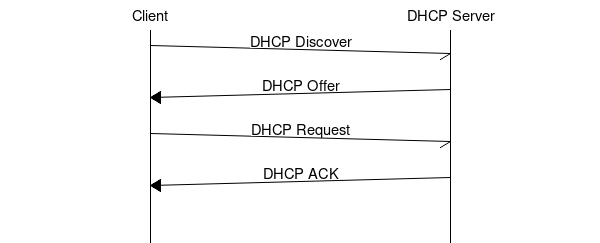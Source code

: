 # Fictional client-server protocol
msc {
 arcgradient = 8;

 a [label="Client"],b [label="DHCP Server"];

 a->* [label="DHCP Discover"];
 a<=b [label="DHCP Offer"];
 a->* [label="DHCP Request"];
 a<=b [label="DHCP ACK"];
 |||;
}
